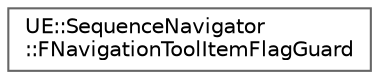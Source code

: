 digraph "Graphical Class Hierarchy"
{
 // INTERACTIVE_SVG=YES
 // LATEX_PDF_SIZE
  bgcolor="transparent";
  edge [fontname=Helvetica,fontsize=10,labelfontname=Helvetica,labelfontsize=10];
  node [fontname=Helvetica,fontsize=10,shape=box,height=0.2,width=0.4];
  rankdir="LR";
  Node0 [id="Node000000",label="UE::SequenceNavigator\l::FNavigationToolItemFlagGuard",height=0.2,width=0.4,color="grey40", fillcolor="white", style="filled",URL="$db/da4/structUE_1_1SequenceNavigator_1_1FNavigationToolItemFlagGuard.html",tooltip="Adds Scoped Item Flags, removes them when out of scope."];
}
